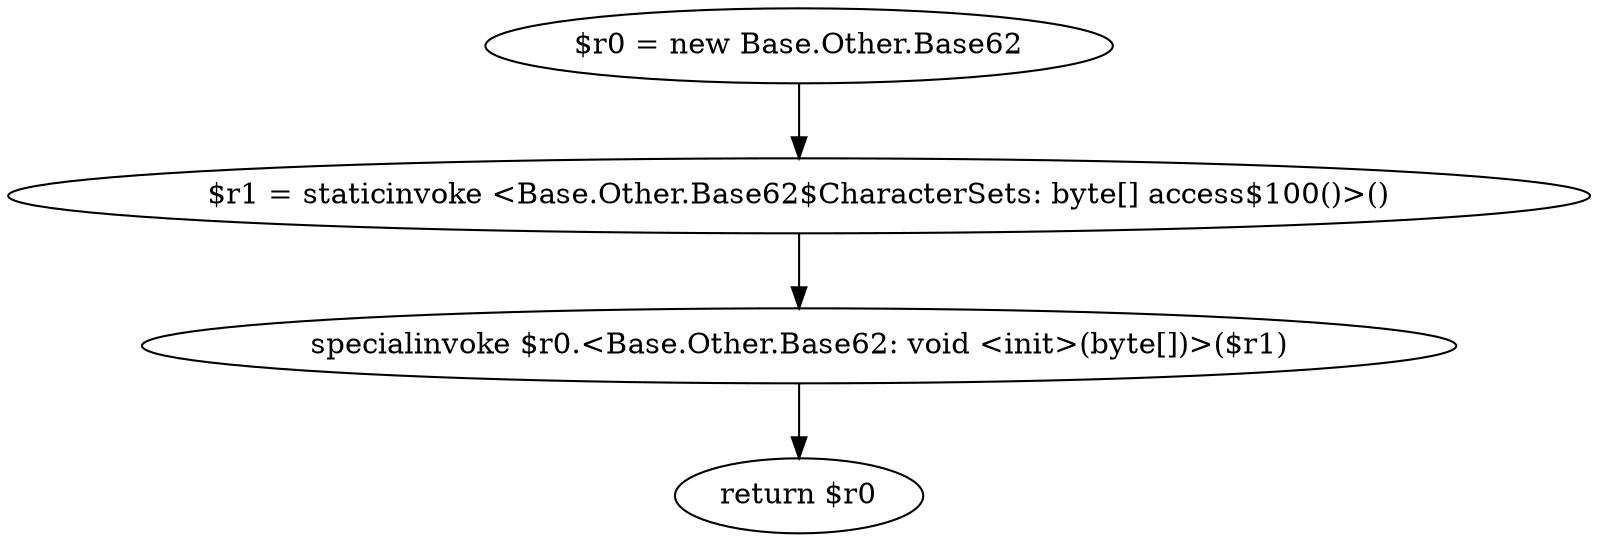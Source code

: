 digraph "unitGraph" {
    "$r0 = new Base.Other.Base62"
    "$r1 = staticinvoke <Base.Other.Base62$CharacterSets: byte[] access$100()>()"
    "specialinvoke $r0.<Base.Other.Base62: void <init>(byte[])>($r1)"
    "return $r0"
    "$r0 = new Base.Other.Base62"->"$r1 = staticinvoke <Base.Other.Base62$CharacterSets: byte[] access$100()>()";
    "$r1 = staticinvoke <Base.Other.Base62$CharacterSets: byte[] access$100()>()"->"specialinvoke $r0.<Base.Other.Base62: void <init>(byte[])>($r1)";
    "specialinvoke $r0.<Base.Other.Base62: void <init>(byte[])>($r1)"->"return $r0";
}
